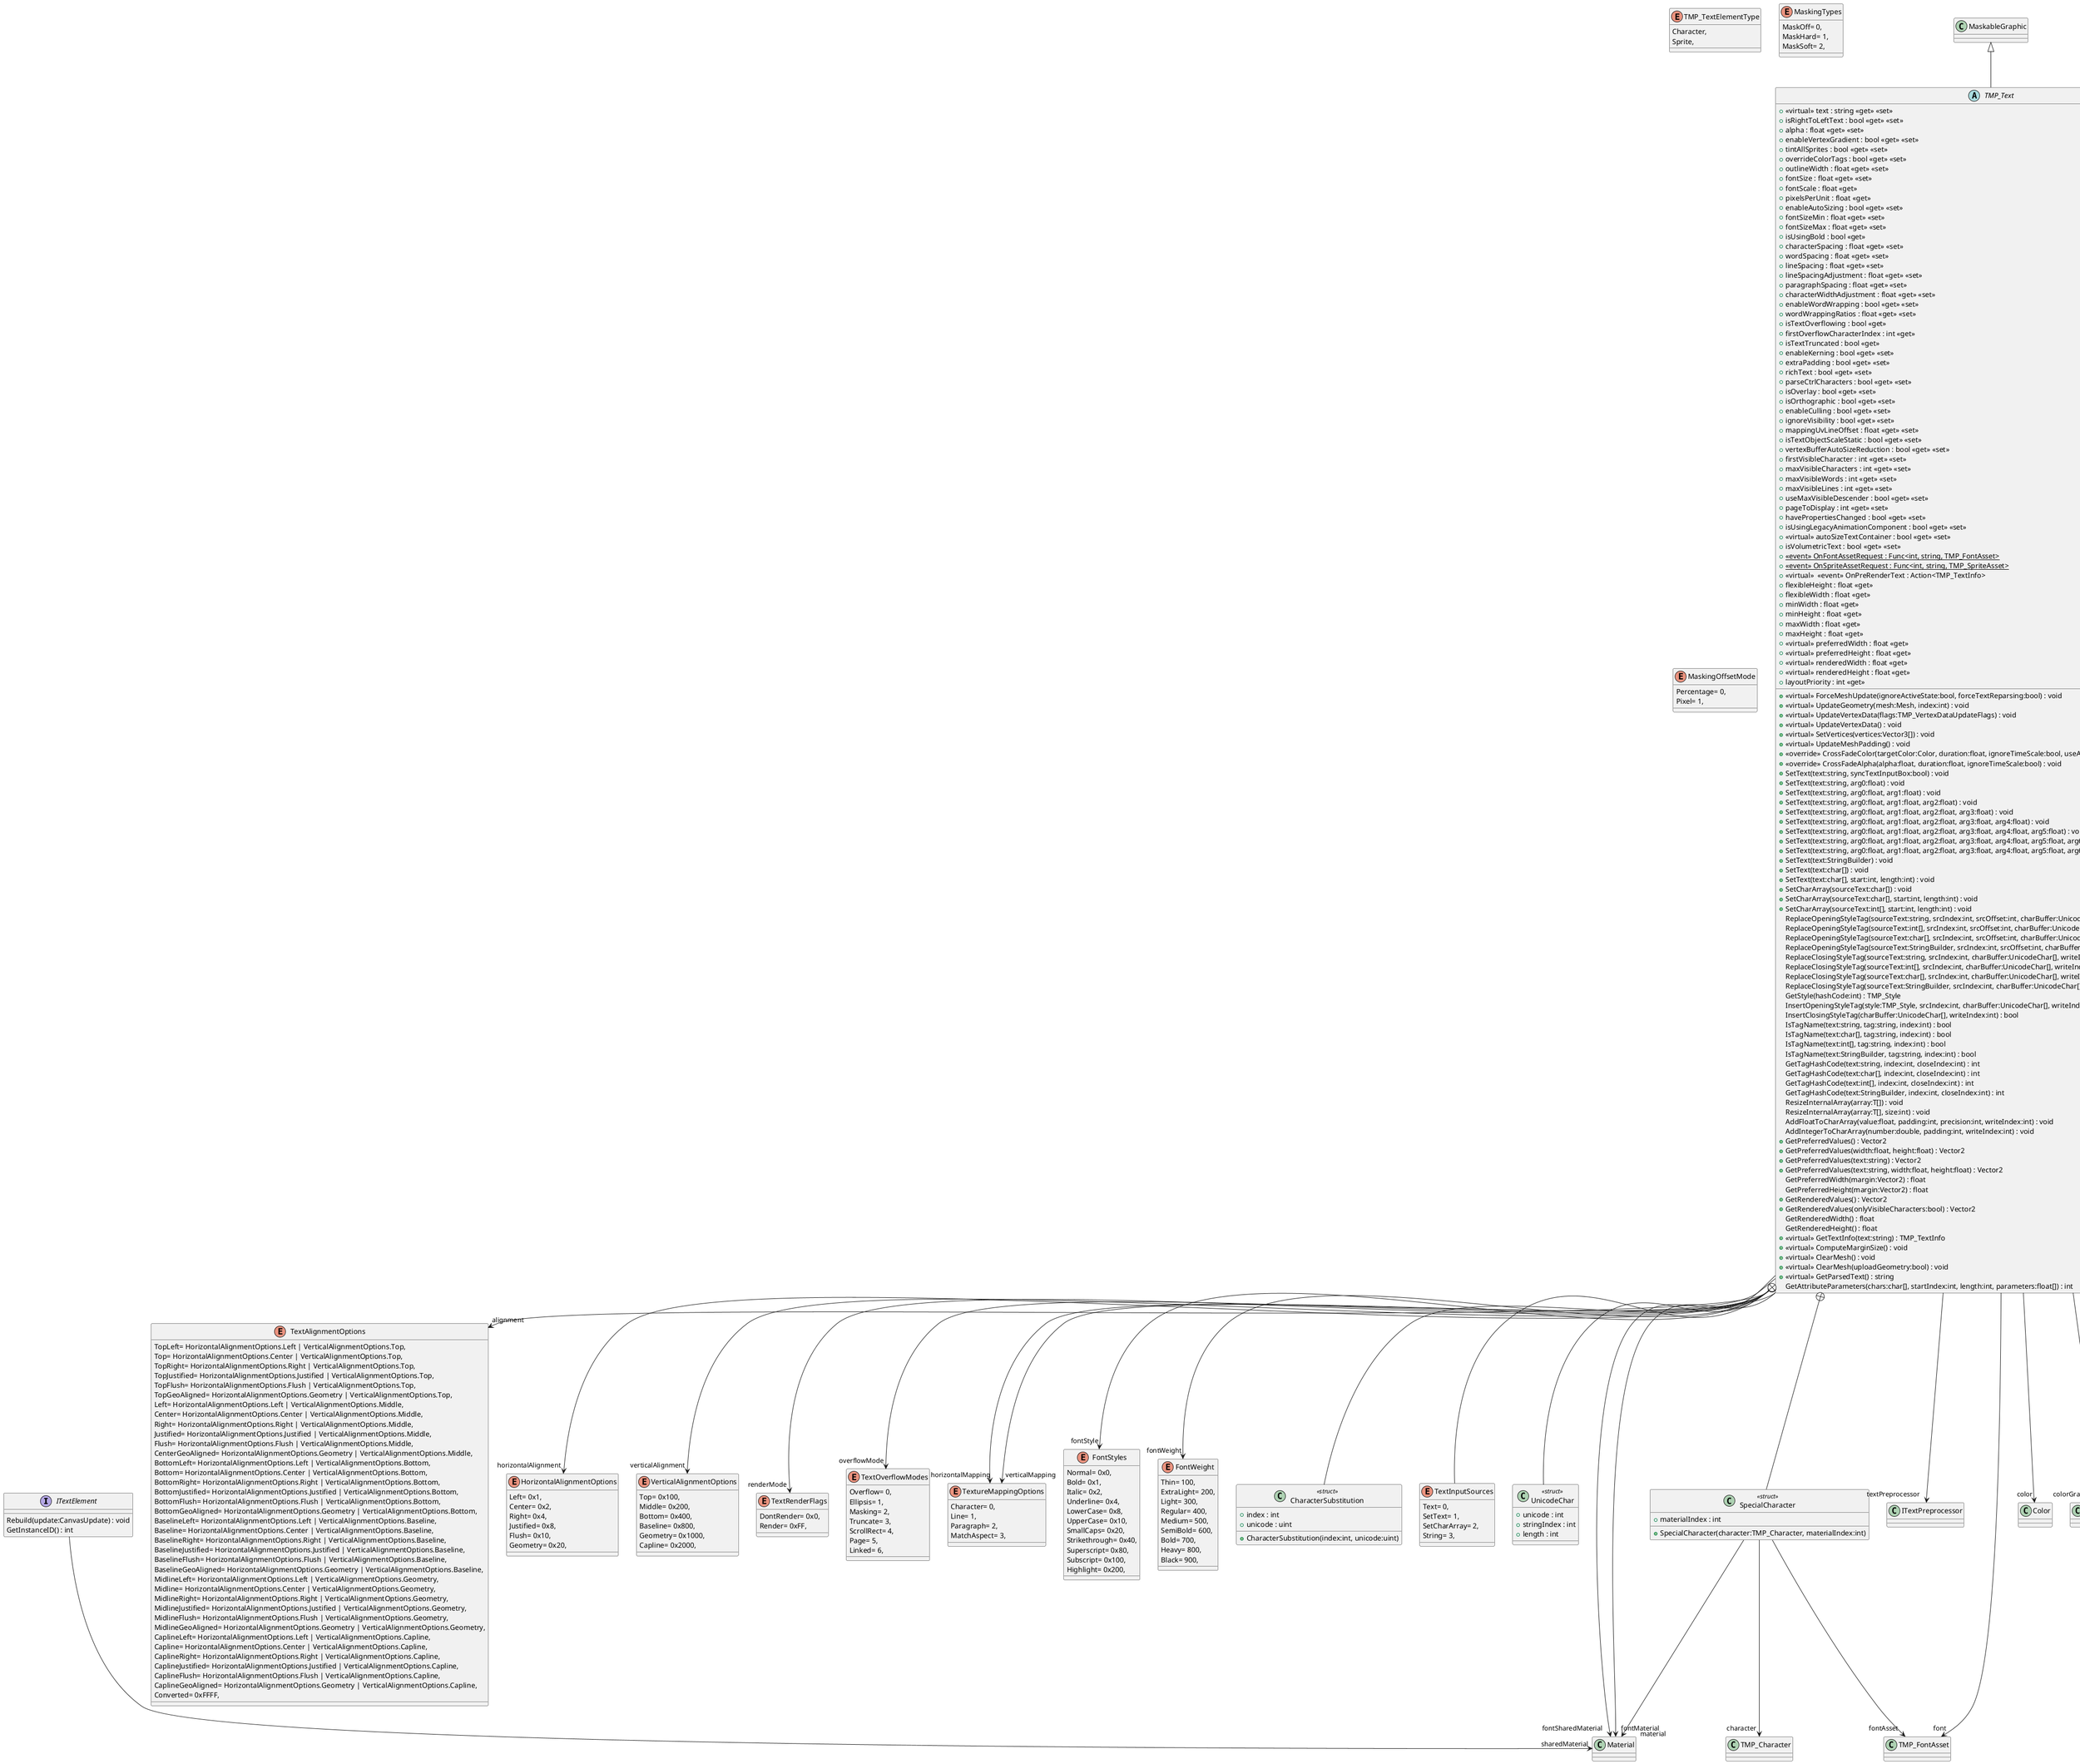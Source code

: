 @startuml
interface ITextElement {
    Rebuild(update:CanvasUpdate) : void
    GetInstanceID() : int
}
enum TextAlignmentOptions {
    TopLeft= HorizontalAlignmentOptions.Left | VerticalAlignmentOptions.Top,
    Top= HorizontalAlignmentOptions.Center | VerticalAlignmentOptions.Top,
    TopRight= HorizontalAlignmentOptions.Right | VerticalAlignmentOptions.Top,
    TopJustified= HorizontalAlignmentOptions.Justified | VerticalAlignmentOptions.Top,
    TopFlush= HorizontalAlignmentOptions.Flush | VerticalAlignmentOptions.Top,
    TopGeoAligned= HorizontalAlignmentOptions.Geometry | VerticalAlignmentOptions.Top,
    Left= HorizontalAlignmentOptions.Left | VerticalAlignmentOptions.Middle,
    Center= HorizontalAlignmentOptions.Center | VerticalAlignmentOptions.Middle,
    Right= HorizontalAlignmentOptions.Right | VerticalAlignmentOptions.Middle,
    Justified= HorizontalAlignmentOptions.Justified | VerticalAlignmentOptions.Middle,
    Flush= HorizontalAlignmentOptions.Flush | VerticalAlignmentOptions.Middle,
    CenterGeoAligned= HorizontalAlignmentOptions.Geometry | VerticalAlignmentOptions.Middle,
    BottomLeft= HorizontalAlignmentOptions.Left | VerticalAlignmentOptions.Bottom,
    Bottom= HorizontalAlignmentOptions.Center | VerticalAlignmentOptions.Bottom,
    BottomRight= HorizontalAlignmentOptions.Right | VerticalAlignmentOptions.Bottom,
    BottomJustified= HorizontalAlignmentOptions.Justified | VerticalAlignmentOptions.Bottom,
    BottomFlush= HorizontalAlignmentOptions.Flush | VerticalAlignmentOptions.Bottom,
    BottomGeoAligned= HorizontalAlignmentOptions.Geometry | VerticalAlignmentOptions.Bottom,
    BaselineLeft= HorizontalAlignmentOptions.Left | VerticalAlignmentOptions.Baseline,
    Baseline= HorizontalAlignmentOptions.Center | VerticalAlignmentOptions.Baseline,
    BaselineRight= HorizontalAlignmentOptions.Right | VerticalAlignmentOptions.Baseline,
    BaselineJustified= HorizontalAlignmentOptions.Justified | VerticalAlignmentOptions.Baseline,
    BaselineFlush= HorizontalAlignmentOptions.Flush | VerticalAlignmentOptions.Baseline,
    BaselineGeoAligned= HorizontalAlignmentOptions.Geometry | VerticalAlignmentOptions.Baseline,
    MidlineLeft= HorizontalAlignmentOptions.Left | VerticalAlignmentOptions.Geometry,
    Midline= HorizontalAlignmentOptions.Center | VerticalAlignmentOptions.Geometry,
    MidlineRight= HorizontalAlignmentOptions.Right | VerticalAlignmentOptions.Geometry,
    MidlineJustified= HorizontalAlignmentOptions.Justified | VerticalAlignmentOptions.Geometry,
    MidlineFlush= HorizontalAlignmentOptions.Flush | VerticalAlignmentOptions.Geometry,
    MidlineGeoAligned= HorizontalAlignmentOptions.Geometry | VerticalAlignmentOptions.Geometry,
    CaplineLeft= HorizontalAlignmentOptions.Left | VerticalAlignmentOptions.Capline,
    Capline= HorizontalAlignmentOptions.Center | VerticalAlignmentOptions.Capline,
    CaplineRight= HorizontalAlignmentOptions.Right | VerticalAlignmentOptions.Capline,
    CaplineJustified= HorizontalAlignmentOptions.Justified | VerticalAlignmentOptions.Capline,
    CaplineFlush= HorizontalAlignmentOptions.Flush | VerticalAlignmentOptions.Capline,
    CaplineGeoAligned= HorizontalAlignmentOptions.Geometry | VerticalAlignmentOptions.Capline,
    Converted= 0xFFFF,
}
enum HorizontalAlignmentOptions {
    Left= 0x1,
    Center= 0x2,
    Right= 0x4,
    Justified= 0x8,
    Flush= 0x10,
    Geometry= 0x20,
}
enum VerticalAlignmentOptions {
    Top= 0x100,
    Middle= 0x200,
    Bottom= 0x400,
    Baseline= 0x800,
    Geometry= 0x1000,
    Capline= 0x2000,
}
enum TextRenderFlags {
    DontRender= 0x0,
    Render= 0xFF,
}
enum TMP_TextElementType {
    Character,
    Sprite,
}
enum MaskingTypes {
    MaskOff= 0,
    MaskHard= 1,
    MaskSoft= 2,
}
enum TextOverflowModes {
    Overflow= 0,
    Ellipsis= 1,
    Masking= 2,
    Truncate= 3,
    ScrollRect= 4,
    Page= 5,
    Linked= 6,
}
enum MaskingOffsetMode {
    Percentage= 0,
    Pixel= 1,
}
enum TextureMappingOptions {
    Character= 0,
    Line= 1,
    Paragraph= 2,
    MatchAspect= 3,
}
enum FontStyles {
    Normal= 0x0,
    Bold= 0x1,
    Italic= 0x2,
    Underline= 0x4,
    LowerCase= 0x8,
    UpperCase= 0x10,
    SmallCaps= 0x20,
    Strikethrough= 0x40,
    Superscript= 0x80,
    Subscript= 0x100,
    Highlight= 0x200,
}
enum FontWeight {
    Thin= 100,
    ExtraLight= 200,
    Light= 300,
    Regular= 400,
    Medium= 500,
    SemiBold= 600,
    Bold= 700,
    Heavy= 800,
    Black= 900,
}
abstract class TMP_Text {
    + <<virtual>> text : string <<get>> <<set>>
    + isRightToLeftText : bool <<get>> <<set>>
    + alpha : float <<get>> <<set>>
    + enableVertexGradient : bool <<get>> <<set>>
    + tintAllSprites : bool <<get>> <<set>>
    + overrideColorTags : bool <<get>> <<set>>
    + outlineWidth : float <<get>> <<set>>
    + fontSize : float <<get>> <<set>>
    + fontScale : float <<get>>
    + pixelsPerUnit : float <<get>>
    + enableAutoSizing : bool <<get>> <<set>>
    + fontSizeMin : float <<get>> <<set>>
    + fontSizeMax : float <<get>> <<set>>
    + isUsingBold : bool <<get>>
    + characterSpacing : float <<get>> <<set>>
    + wordSpacing : float <<get>> <<set>>
    + lineSpacing : float <<get>> <<set>>
    + lineSpacingAdjustment : float <<get>> <<set>>
    + paragraphSpacing : float <<get>> <<set>>
    + characterWidthAdjustment : float <<get>> <<set>>
    + enableWordWrapping : bool <<get>> <<set>>
    + wordWrappingRatios : float <<get>> <<set>>
    + isTextOverflowing : bool <<get>>
    + firstOverflowCharacterIndex : int <<get>>
    + isTextTruncated : bool <<get>>
    + enableKerning : bool <<get>> <<set>>
    + extraPadding : bool <<get>> <<set>>
    + richText : bool <<get>> <<set>>
    + parseCtrlCharacters : bool <<get>> <<set>>
    + isOverlay : bool <<get>> <<set>>
    + isOrthographic : bool <<get>> <<set>>
    + enableCulling : bool <<get>> <<set>>
    + ignoreVisibility : bool <<get>> <<set>>
    + mappingUvLineOffset : float <<get>> <<set>>
    + isTextObjectScaleStatic : bool <<get>> <<set>>
    + vertexBufferAutoSizeReduction : bool <<get>> <<set>>
    + firstVisibleCharacter : int <<get>> <<set>>
    + maxVisibleCharacters : int <<get>> <<set>>
    + maxVisibleWords : int <<get>> <<set>>
    + maxVisibleLines : int <<get>> <<set>>
    + useMaxVisibleDescender : bool <<get>> <<set>>
    + pageToDisplay : int <<get>> <<set>>
    + havePropertiesChanged : bool <<get>> <<set>>
    + isUsingLegacyAnimationComponent : bool <<get>> <<set>>
    + <<virtual>> autoSizeTextContainer : bool <<get>> <<set>>
    + isVolumetricText : bool <<get>> <<set>>
    + {static}  <<event>> OnFontAssetRequest : Func<int, string, TMP_FontAsset> 
    + {static}  <<event>> OnSpriteAssetRequest : Func<int, string, TMP_SpriteAsset> 
    + <<virtual>>  <<event>> OnPreRenderText : Action<TMP_TextInfo> 
    + flexibleHeight : float <<get>>
    + flexibleWidth : float <<get>>
    + minWidth : float <<get>>
    + minHeight : float <<get>>
    + maxWidth : float <<get>>
    + maxHeight : float <<get>>
    + <<virtual>> preferredWidth : float <<get>>
    + <<virtual>> preferredHeight : float <<get>>
    + <<virtual>> renderedWidth : float <<get>>
    + <<virtual>> renderedHeight : float <<get>>
    + layoutPriority : int <<get>>
    + <<virtual>> ForceMeshUpdate(ignoreActiveState:bool, forceTextReparsing:bool) : void
    + <<virtual>> UpdateGeometry(mesh:Mesh, index:int) : void
    + <<virtual>> UpdateVertexData(flags:TMP_VertexDataUpdateFlags) : void
    + <<virtual>> UpdateVertexData() : void
    + <<virtual>> SetVertices(vertices:Vector3[]) : void
    + <<virtual>> UpdateMeshPadding() : void
    + <<override>> CrossFadeColor(targetColor:Color, duration:float, ignoreTimeScale:bool, useAlpha:bool) : void
    + <<override>> CrossFadeAlpha(alpha:float, duration:float, ignoreTimeScale:bool) : void
    + SetText(text:string, syncTextInputBox:bool) : void
    + SetText(text:string, arg0:float) : void
    + SetText(text:string, arg0:float, arg1:float) : void
    + SetText(text:string, arg0:float, arg1:float, arg2:float) : void
    + SetText(text:string, arg0:float, arg1:float, arg2:float, arg3:float) : void
    + SetText(text:string, arg0:float, arg1:float, arg2:float, arg3:float, arg4:float) : void
    + SetText(text:string, arg0:float, arg1:float, arg2:float, arg3:float, arg4:float, arg5:float) : void
    + SetText(text:string, arg0:float, arg1:float, arg2:float, arg3:float, arg4:float, arg5:float, arg6:float) : void
    + SetText(text:string, arg0:float, arg1:float, arg2:float, arg3:float, arg4:float, arg5:float, arg6:float, arg7:float) : void
    + SetText(text:StringBuilder) : void
    + SetText(text:char[]) : void
    + SetText(text:char[], start:int, length:int) : void
    + SetCharArray(sourceText:char[]) : void
    + SetCharArray(sourceText:char[], start:int, length:int) : void
    + SetCharArray(sourceText:int[], start:int, length:int) : void
    ReplaceOpeningStyleTag(sourceText:string, srcIndex:int, srcOffset:int, charBuffer:UnicodeChar[], writeIndex:int) : bool
    ReplaceOpeningStyleTag(sourceText:int[], srcIndex:int, srcOffset:int, charBuffer:UnicodeChar[], writeIndex:int) : bool
    ReplaceOpeningStyleTag(sourceText:char[], srcIndex:int, srcOffset:int, charBuffer:UnicodeChar[], writeIndex:int) : bool
    ReplaceOpeningStyleTag(sourceText:StringBuilder, srcIndex:int, srcOffset:int, charBuffer:UnicodeChar[], writeIndex:int) : bool
    ReplaceClosingStyleTag(sourceText:string, srcIndex:int, charBuffer:UnicodeChar[], writeIndex:int) : bool
    ReplaceClosingStyleTag(sourceText:int[], srcIndex:int, charBuffer:UnicodeChar[], writeIndex:int) : bool
    ReplaceClosingStyleTag(sourceText:char[], srcIndex:int, charBuffer:UnicodeChar[], writeIndex:int) : bool
    ReplaceClosingStyleTag(sourceText:StringBuilder, srcIndex:int, charBuffer:UnicodeChar[], writeIndex:int) : bool
    GetStyle(hashCode:int) : TMP_Style
    InsertOpeningStyleTag(style:TMP_Style, srcIndex:int, charBuffer:UnicodeChar[], writeIndex:int) : bool
    InsertClosingStyleTag(charBuffer:UnicodeChar[], writeIndex:int) : bool
    IsTagName(text:string, tag:string, index:int) : bool
    IsTagName(text:char[], tag:string, index:int) : bool
    IsTagName(text:int[], tag:string, index:int) : bool
    IsTagName(text:StringBuilder, tag:string, index:int) : bool
    GetTagHashCode(text:string, index:int, closeIndex:int) : int
    GetTagHashCode(text:char[], index:int, closeIndex:int) : int
    GetTagHashCode(text:int[], index:int, closeIndex:int) : int
    GetTagHashCode(text:StringBuilder, index:int, closeIndex:int) : int
    ResizeInternalArray(array:T[]) : void
    ResizeInternalArray(array:T[], size:int) : void
    AddFloatToCharArray(value:float, padding:int, precision:int, writeIndex:int) : void
    AddIntegerToCharArray(number:double, padding:int, writeIndex:int) : void
    + GetPreferredValues() : Vector2
    + GetPreferredValues(width:float, height:float) : Vector2
    + GetPreferredValues(text:string) : Vector2
    + GetPreferredValues(text:string, width:float, height:float) : Vector2
    GetPreferredWidth(margin:Vector2) : float
    GetPreferredHeight(margin:Vector2) : float
    + GetRenderedValues() : Vector2
    + GetRenderedValues(onlyVisibleCharacters:bool) : Vector2
    GetRenderedWidth() : float
    GetRenderedHeight() : float
    + <<virtual>> GetTextInfo(text:string) : TMP_TextInfo
    + <<virtual>> ComputeMarginSize() : void
    + <<virtual>> ClearMesh() : void
    + <<virtual>> ClearMesh(uploadGeometry:bool) : void
    + <<virtual>> GetParsedText() : string
    GetAttributeParameters(chars:char[], startIndex:int, length:int, parameters:float[]) : int
}
class CharacterSubstitution <<struct>> {
    + index : int
    + unicode : uint
    + CharacterSubstitution(index:int, unicode:uint)
}
enum TextInputSources {
    Text= 0,
    SetText= 1,
    SetCharArray= 2,
    String= 3,
}
class UnicodeChar <<struct>> {
    + unicode : int
    + stringIndex : int
    + length : int
}
class SpecialCharacter <<struct>> {
    + materialIndex : int
    + SpecialCharacter(character:TMP_Character, materialIndex:int)
}
ITextElement --> "sharedMaterial" Material
MaskableGraphic <|-- TMP_Text
TMP_Text --> "textPreprocessor" ITextPreprocessor
TMP_Text --> "font" TMP_FontAsset
TMP_Text --> "fontSharedMaterial" Material
TMP_Text --> "fontMaterial" Material
TMP_Text --> "color" Color
TMP_Text --> "colorGradient" VertexGradient
TMP_Text --> "colorGradientPreset" TMP_ColorGradient
TMP_Text --> "spriteAsset" TMP_SpriteAsset
TMP_Text --> "styleSheet" TMP_StyleSheet
TMP_Text --> "textStyle" TMP_Style
TMP_Text --> "faceColor" Color32
TMP_Text --> "outlineColor" Color32
TMP_Text --> "fontWeight" FontWeight
TMP_Text --> "fontStyle" FontStyles
TMP_Text --> "horizontalAlignment" HorizontalAlignmentOptions
TMP_Text --> "verticalAlignment" VerticalAlignmentOptions
TMP_Text --> "alignment" TextAlignmentOptions
TMP_Text --> "overflowMode" TextOverflowModes
TMP_Text --> "linkedTextComponent" TMP_Text
TMP_Text --> "horizontalMapping" TextureMappingOptions
TMP_Text --> "verticalMapping" TextureMappingOptions
TMP_Text --> "renderMode" TextRenderFlags
TMP_Text --> "geometrySortingOrder" VertexSortingOrder
TMP_Text --> "margin" Vector4
TMP_Text --> "textInfo" TMP_TextInfo
TMP_Text --> "transform" Transform
TMP_Text --> "rectTransform" RectTransform
TMP_Text --> "mesh" Mesh
TMP_Text --> "bounds" Bounds
TMP_Text --> "textBounds" Bounds
TMP_Text +-- CharacterSubstitution
TMP_Text +-- TextInputSources
TMP_Text +-- UnicodeChar
TMP_Text +-- SpecialCharacter
SpecialCharacter --> "character" TMP_Character
SpecialCharacter --> "fontAsset" TMP_FontAsset
SpecialCharacter --> "material" Material
@enduml
